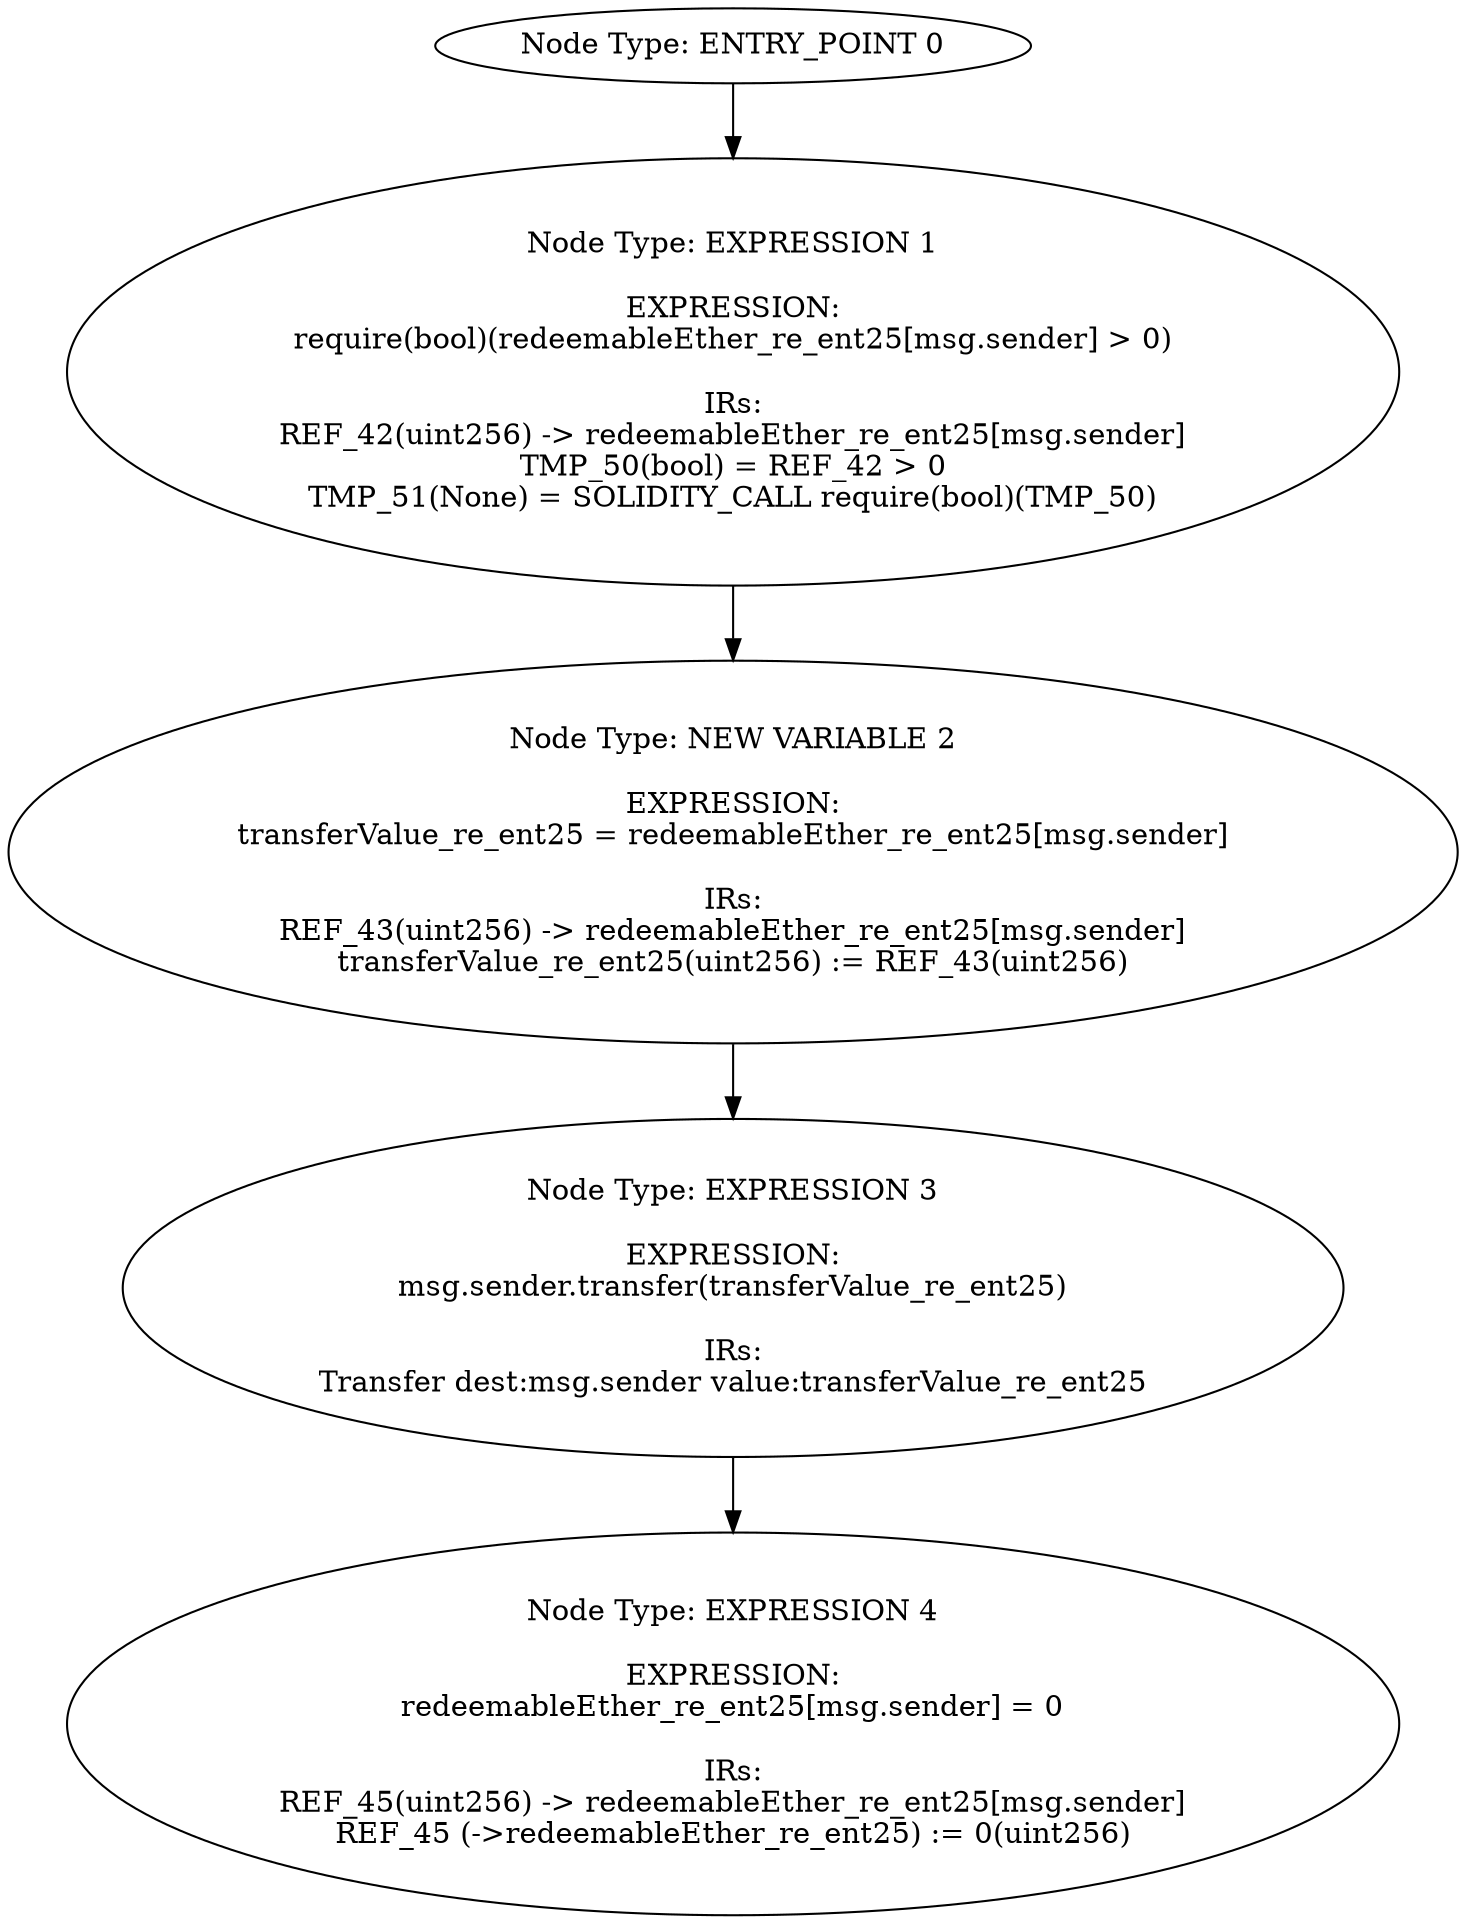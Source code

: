 digraph{
0[label="Node Type: ENTRY_POINT 0
"];
0->1;
1[label="Node Type: EXPRESSION 1

EXPRESSION:
require(bool)(redeemableEther_re_ent25[msg.sender] > 0)

IRs:
REF_42(uint256) -> redeemableEther_re_ent25[msg.sender]
TMP_50(bool) = REF_42 > 0
TMP_51(None) = SOLIDITY_CALL require(bool)(TMP_50)"];
1->2;
2[label="Node Type: NEW VARIABLE 2

EXPRESSION:
transferValue_re_ent25 = redeemableEther_re_ent25[msg.sender]

IRs:
REF_43(uint256) -> redeemableEther_re_ent25[msg.sender]
transferValue_re_ent25(uint256) := REF_43(uint256)"];
2->3;
3[label="Node Type: EXPRESSION 3

EXPRESSION:
msg.sender.transfer(transferValue_re_ent25)

IRs:
Transfer dest:msg.sender value:transferValue_re_ent25"];
3->4;
4[label="Node Type: EXPRESSION 4

EXPRESSION:
redeemableEther_re_ent25[msg.sender] = 0

IRs:
REF_45(uint256) -> redeemableEther_re_ent25[msg.sender]
REF_45 (->redeemableEther_re_ent25) := 0(uint256)"];
}
